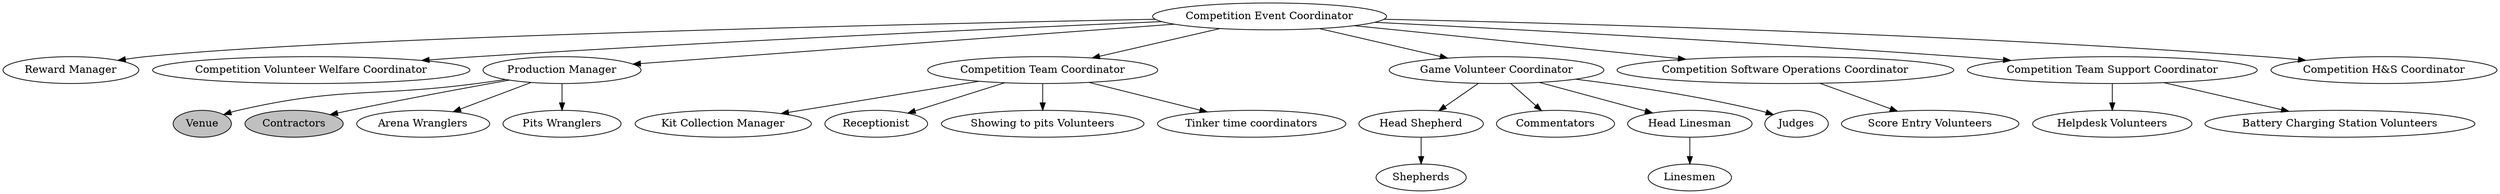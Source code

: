 digraph {
	# Competition Coordinator Subordinates
	comp_event_coord [label="Competition Event Coordinator"];

	# Competition Event Coordinator Subordinates
	reward_manager[label="Reward Manager"];
	comp_volunteer_welfare[label="Competition Volunteer Welfare Coordinator"];
	prod_manager[label="Production Manager"];
	comp_team_coord[label="Competition Team Coordinator"];
	comp_game_vol_coord[label="Game Volunteer Coordinator"];
	comp_sw_ops_coord[label="Competition Software Operations Coordinator"];
	comp_team_support_coord[label="Competition Team Support Coordinator"];
	comp_hs_coord[label="Competition H&S Coordinator"];

	# Competition Team Support Coordinator Subordinates
	helpdesk_vol[label="Helpdesk Volunteers"];
	battery_charging_vol[label="Battery Charging Station Volunteers"];

	# Competition Team Coordinator Subordinates
	kit_collection_manager[label="Kit Collection Manager"];
	receptionist[label="Receptionist"];
	showing_to_pits_vol[label="Showing to pits Volunteers"]
	tinker_time_coord[label="Tinker time coordinators"];

	# Production Manager Subordinates
	venue[label="Venue" fillcolor=grey style=filled];
	contractors[label="Contractors" fillcolor=grey style=filled];
	arena_wranglers[label="Arena Wranglers"];
	pits_wranglers[label="Pits Wranglers"];

	# Game Volunteer Coordinator Subordinates
	head_shepherd[label="Head Shepherd"];
	commentators[label="Commentators"];
	head_linesman[label="Head Linesman"];
	judges[label="Judges"];

	# Competition Software Operations Coordinator Subordinates
	score_entry_vol[label="Score Entry Volunteers"];

	shepherds[label="Shepherds"];
	linesmen[label="Linesmen"];

	###### Connections between nodes
	comp_event_coord -> { reward_manager comp_volunteer_welfare
	            prod_manager comp_team_coord comp_game_vol_coord
		comp_sw_ops_coord comp_hs_coord
		comp_team_support_coord
		};

	comp_team_coord -> {
		kit_collection_manager
		receptionist
		showing_to_pits_vol
		tinker_time_coord
	};

	comp_team_support_coord -> { helpdesk_vol battery_charging_vol };

	comp_game_vol_coord -> { head_shepherd commentators head_linesman judges };

	prod_manager -> { venue contractors arena_wranglers pits_wranglers };

	head_shepherd -> shepherds;
	head_linesman -> linesmen;

	comp_sw_ops_coord -> {
		score_entry_vol
	};
}
